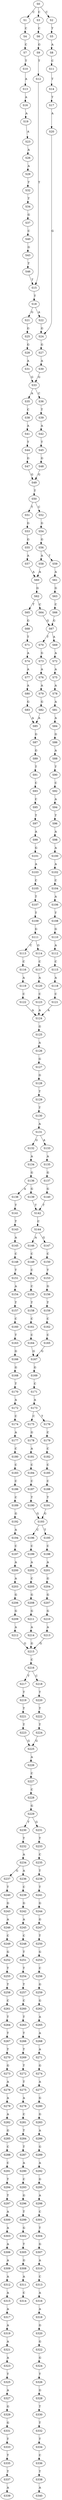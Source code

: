 strict digraph  {
	S0 -> S1 [ label = C ];
	S0 -> S2 [ label = C ];
	S0 -> S3 [ label = C ];
	S1 -> S4 [ label = C ];
	S2 -> S5 [ label = T ];
	S3 -> S6 [ label = C ];
	S4 -> S7 [ label = C ];
	S5 -> S8 [ label = A ];
	S6 -> S9 [ label = G ];
	S7 -> S10 [ label = T ];
	S8 -> S11 [ label = C ];
	S9 -> S12 [ label = T ];
	S10 -> S13 [ label = A ];
	S11 -> S14 [ label = T ];
	S12 -> S15 [ label = T ];
	S13 -> S16 [ label = A ];
	S14 -> S17 [ label = T ];
	S15 -> S18 [ label = T ];
	S16 -> S19 [ label = A ];
	S17 -> S20 [ label = A ];
	S18 -> S21 [ label = G ];
	S18 -> S22 [ label = A ];
	S19 -> S23 [ label = A ];
	S20 -> S24 [ label = G ];
	S21 -> S25 [ label = G ];
	S22 -> S24 [ label = G ];
	S23 -> S26 [ label = A ];
	S24 -> S27 [ label = G ];
	S25 -> S28 [ label = G ];
	S26 -> S29 [ label = A ];
	S27 -> S30 [ label = A ];
	S28 -> S31 [ label = A ];
	S29 -> S32 [ label = T ];
	S30 -> S33 [ label = G ];
	S31 -> S33 [ label = G ];
	S32 -> S34 [ label = T ];
	S33 -> S35 [ label = A ];
	S33 -> S36 [ label = C ];
	S34 -> S37 [ label = G ];
	S35 -> S38 [ label = C ];
	S36 -> S39 [ label = T ];
	S37 -> S40 [ label = C ];
	S38 -> S41 [ label = A ];
	S39 -> S42 [ label = A ];
	S40 -> S43 [ label = G ];
	S41 -> S44 [ label = T ];
	S42 -> S45 [ label = T ];
	S43 -> S46 [ label = T ];
	S44 -> S47 [ label = G ];
	S45 -> S48 [ label = G ];
	S46 -> S15 [ label = T ];
	S47 -> S49 [ label = G ];
	S48 -> S49 [ label = G ];
	S49 -> S50 [ label = T ];
	S50 -> S51 [ label = T ];
	S50 -> S52 [ label = C ];
	S51 -> S53 [ label = G ];
	S52 -> S54 [ label = G ];
	S53 -> S55 [ label = G ];
	S54 -> S56 [ label = G ];
	S55 -> S57 [ label = A ];
	S56 -> S58 [ label = A ];
	S56 -> S59 [ label = T ];
	S57 -> S60 [ label = A ];
	S58 -> S60 [ label = A ];
	S59 -> S61 [ label = A ];
	S60 -> S62 [ label = G ];
	S61 -> S63 [ label = G ];
	S62 -> S64 [ label = C ];
	S62 -> S65 [ label = T ];
	S63 -> S66 [ label = C ];
	S64 -> S67 [ label = G ];
	S65 -> S68 [ label = G ];
	S66 -> S67 [ label = G ];
	S67 -> S69 [ label = A ];
	S67 -> S70 [ label = T ];
	S68 -> S71 [ label = T ];
	S69 -> S72 [ label = A ];
	S70 -> S73 [ label = G ];
	S71 -> S74 [ label = A ];
	S72 -> S75 [ label = A ];
	S73 -> S76 [ label = A ];
	S74 -> S77 [ label = A ];
	S75 -> S78 [ label = A ];
	S76 -> S79 [ label = A ];
	S77 -> S80 [ label = A ];
	S78 -> S81 [ label = A ];
	S79 -> S82 [ label = G ];
	S80 -> S83 [ label = G ];
	S81 -> S84 [ label = A ];
	S82 -> S85 [ label = A ];
	S83 -> S85 [ label = A ];
	S84 -> S86 [ label = G ];
	S85 -> S87 [ label = G ];
	S86 -> S88 [ label = A ];
	S87 -> S89 [ label = G ];
	S88 -> S90 [ label = T ];
	S89 -> S91 [ label = T ];
	S90 -> S92 [ label = C ];
	S91 -> S93 [ label = C ];
	S92 -> S94 [ label = A ];
	S93 -> S95 [ label = C ];
	S94 -> S96 [ label = T ];
	S95 -> S97 [ label = T ];
	S96 -> S98 [ label = A ];
	S97 -> S99 [ label = A ];
	S98 -> S100 [ label = A ];
	S99 -> S101 [ label = G ];
	S100 -> S102 [ label = A ];
	S101 -> S103 [ label = A ];
	S102 -> S104 [ label = C ];
	S103 -> S105 [ label = C ];
	S104 -> S106 [ label = A ];
	S105 -> S107 [ label = T ];
	S106 -> S108 [ label = T ];
	S107 -> S109 [ label = T ];
	S108 -> S110 [ label = G ];
	S109 -> S111 [ label = G ];
	S110 -> S112 [ label = A ];
	S111 -> S113 [ label = C ];
	S111 -> S114 [ label = G ];
	S112 -> S115 [ label = C ];
	S113 -> S116 [ label = C ];
	S114 -> S117 [ label = C ];
	S115 -> S118 [ label = A ];
	S116 -> S119 [ label = A ];
	S117 -> S120 [ label = A ];
	S118 -> S121 [ label = C ];
	S119 -> S122 [ label = C ];
	S120 -> S123 [ label = C ];
	S121 -> S124 [ label = A ];
	S122 -> S124 [ label = A ];
	S123 -> S124 [ label = A ];
	S124 -> S125 [ label = G ];
	S125 -> S126 [ label = A ];
	S126 -> S127 [ label = G ];
	S127 -> S128 [ label = G ];
	S128 -> S129 [ label = T ];
	S129 -> S130 [ label = T ];
	S130 -> S131 [ label = A ];
	S131 -> S132 [ label = G ];
	S131 -> S133 [ label = A ];
	S132 -> S134 [ label = A ];
	S133 -> S135 [ label = A ];
	S134 -> S136 [ label = G ];
	S135 -> S137 [ label = G ];
	S136 -> S138 [ label = A ];
	S136 -> S139 [ label = G ];
	S137 -> S140 [ label = G ];
	S138 -> S141 [ label = T ];
	S139 -> S142 [ label = T ];
	S140 -> S142 [ label = T ];
	S141 -> S143 [ label = T ];
	S142 -> S144 [ label = C ];
	S143 -> S145 [ label = A ];
	S144 -> S146 [ label = A ];
	S144 -> S147 [ label = G ];
	S145 -> S148 [ label = C ];
	S146 -> S149 [ label = C ];
	S147 -> S150 [ label = C ];
	S148 -> S151 [ label = T ];
	S149 -> S152 [ label = C ];
	S150 -> S153 [ label = T ];
	S151 -> S154 [ label = A ];
	S152 -> S155 [ label = C ];
	S153 -> S156 [ label = G ];
	S154 -> S157 [ label = T ];
	S155 -> S158 [ label = T ];
	S156 -> S159 [ label = T ];
	S157 -> S160 [ label = C ];
	S158 -> S161 [ label = C ];
	S159 -> S162 [ label = C ];
	S160 -> S163 [ label = T ];
	S161 -> S164 [ label = C ];
	S162 -> S165 [ label = C ];
	S163 -> S166 [ label = G ];
	S164 -> S167 [ label = G ];
	S165 -> S167 [ label = G ];
	S166 -> S168 [ label = G ];
	S167 -> S169 [ label = G ];
	S168 -> S170 [ label = T ];
	S169 -> S171 [ label = C ];
	S170 -> S172 [ label = A ];
	S171 -> S173 [ label = A ];
	S172 -> S174 [ label = C ];
	S173 -> S175 [ label = C ];
	S173 -> S176 [ label = T ];
	S174 -> S177 [ label = A ];
	S175 -> S178 [ label = G ];
	S176 -> S179 [ label = C ];
	S177 -> S180 [ label = C ];
	S178 -> S181 [ label = A ];
	S179 -> S182 [ label = C ];
	S180 -> S183 [ label = C ];
	S181 -> S184 [ label = C ];
	S182 -> S185 [ label = C ];
	S183 -> S186 [ label = C ];
	S184 -> S187 [ label = C ];
	S185 -> S188 [ label = C ];
	S186 -> S189 [ label = C ];
	S187 -> S190 [ label = T ];
	S188 -> S191 [ label = T ];
	S189 -> S192 [ label = G ];
	S190 -> S193 [ label = G ];
	S191 -> S193 [ label = G ];
	S192 -> S194 [ label = A ];
	S193 -> S195 [ label = T ];
	S193 -> S196 [ label = C ];
	S194 -> S197 [ label = C ];
	S195 -> S198 [ label = C ];
	S196 -> S199 [ label = C ];
	S197 -> S200 [ label = A ];
	S198 -> S201 [ label = A ];
	S199 -> S202 [ label = A ];
	S200 -> S203 [ label = A ];
	S201 -> S204 [ label = G ];
	S202 -> S205 [ label = C ];
	S203 -> S206 [ label = G ];
	S204 -> S207 [ label = G ];
	S205 -> S208 [ label = G ];
	S206 -> S209 [ label = G ];
	S207 -> S210 [ label = G ];
	S208 -> S211 [ label = G ];
	S209 -> S212 [ label = A ];
	S210 -> S213 [ label = A ];
	S211 -> S214 [ label = A ];
	S212 -> S215 [ label = G ];
	S213 -> S215 [ label = G ];
	S214 -> S215 [ label = G ];
	S215 -> S216 [ label = C ];
	S216 -> S217 [ label = T ];
	S216 -> S218 [ label = C ];
	S217 -> S219 [ label = T ];
	S218 -> S220 [ label = T ];
	S219 -> S221 [ label = T ];
	S220 -> S222 [ label = T ];
	S221 -> S223 [ label = T ];
	S222 -> S224 [ label = T ];
	S223 -> S225 [ label = G ];
	S224 -> S225 [ label = G ];
	S225 -> S226 [ label = A ];
	S226 -> S227 [ label = C ];
	S227 -> S228 [ label = C ];
	S228 -> S229 [ label = G ];
	S229 -> S230 [ label = T ];
	S229 -> S231 [ label = G ];
	S230 -> S232 [ label = T ];
	S231 -> S233 [ label = T ];
	S232 -> S234 [ label = A ];
	S233 -> S235 [ label = C ];
	S234 -> S236 [ label = A ];
	S234 -> S237 [ label = G ];
	S235 -> S238 [ label = T ];
	S236 -> S239 [ label = C ];
	S237 -> S240 [ label = T ];
	S238 -> S241 [ label = T ];
	S239 -> S242 [ label = G ];
	S240 -> S243 [ label = G ];
	S241 -> S244 [ label = G ];
	S242 -> S245 [ label = A ];
	S243 -> S246 [ label = A ];
	S244 -> S247 [ label = G ];
	S245 -> S248 [ label = C ];
	S246 -> S249 [ label = C ];
	S247 -> S250 [ label = T ];
	S248 -> S251 [ label = T ];
	S249 -> S252 [ label = G ];
	S250 -> S253 [ label = G ];
	S251 -> S254 [ label = T ];
	S252 -> S255 [ label = T ];
	S253 -> S256 [ label = C ];
	S254 -> S257 [ label = T ];
	S255 -> S258 [ label = T ];
	S256 -> S259 [ label = G ];
	S257 -> S260 [ label = C ];
	S258 -> S261 [ label = C ];
	S259 -> S262 [ label = G ];
	S260 -> S263 [ label = T ];
	S261 -> S264 [ label = T ];
	S262 -> S265 [ label = A ];
	S263 -> S266 [ label = T ];
	S264 -> S267 [ label = T ];
	S265 -> S268 [ label = A ];
	S266 -> S269 [ label = T ];
	S267 -> S270 [ label = T ];
	S268 -> S271 [ label = A ];
	S269 -> S272 [ label = T ];
	S270 -> S273 [ label = G ];
	S271 -> S274 [ label = G ];
	S272 -> S275 [ label = T ];
	S273 -> S276 [ label = A ];
	S274 -> S277 [ label = A ];
	S275 -> S278 [ label = A ];
	S276 -> S279 [ label = A ];
	S277 -> S280 [ label = G ];
	S278 -> S281 [ label = C ];
	S279 -> S282 [ label = A ];
	S280 -> S283 [ label = G ];
	S281 -> S284 [ label = T ];
	S282 -> S285 [ label = G ];
	S283 -> S286 [ label = A ];
	S284 -> S287 [ label = T ];
	S285 -> S288 [ label = C ];
	S286 -> S289 [ label = G ];
	S287 -> S290 [ label = A ];
	S288 -> S291 [ label = C ];
	S289 -> S292 [ label = A ];
	S290 -> S293 [ label = C ];
	S291 -> S294 [ label = T ];
	S292 -> S295 [ label = G ];
	S293 -> S296 [ label = G ];
	S294 -> S297 [ label = T ];
	S295 -> S298 [ label = A ];
	S296 -> S299 [ label = T ];
	S297 -> S300 [ label = A ];
	S298 -> S301 [ label = C ];
	S299 -> S302 [ label = G ];
	S300 -> S303 [ label = A ];
	S301 -> S304 [ label = T ];
	S302 -> S305 [ label = T ];
	S303 -> S306 [ label = A ];
	S304 -> S307 [ label = G ];
	S305 -> S308 [ label = G ];
	S306 -> S309 [ label = A ];
	S307 -> S310 [ label = A ];
	S308 -> S311 [ label = A ];
	S309 -> S312 [ label = A ];
	S310 -> S313 [ label = C ];
	S311 -> S314 [ label = C ];
	S312 -> S315 [ label = A ];
	S313 -> S316 [ label = A ];
	S315 -> S317 [ label = A ];
	S316 -> S318 [ label = A ];
	S317 -> S319 [ label = A ];
	S318 -> S320 [ label = G ];
	S319 -> S321 [ label = A ];
	S320 -> S322 [ label = G ];
	S321 -> S323 [ label = A ];
	S322 -> S324 [ label = G ];
	S323 -> S325 [ label = T ];
	S324 -> S326 [ label = T ];
	S325 -> S327 [ label = A ];
	S326 -> S328 [ label = G ];
	S327 -> S329 [ label = G ];
	S328 -> S330 [ label = T ];
	S329 -> S331 [ label = G ];
	S330 -> S332 [ label = T ];
	S331 -> S333 [ label = T ];
	S332 -> S334 [ label = T ];
	S333 -> S335 [ label = T ];
	S334 -> S336 [ label = C ];
	S335 -> S337 [ label = T ];
	S336 -> S338 [ label = T ];
	S337 -> S339 [ label = A ];
	S338 -> S340 [ label = A ];
}
